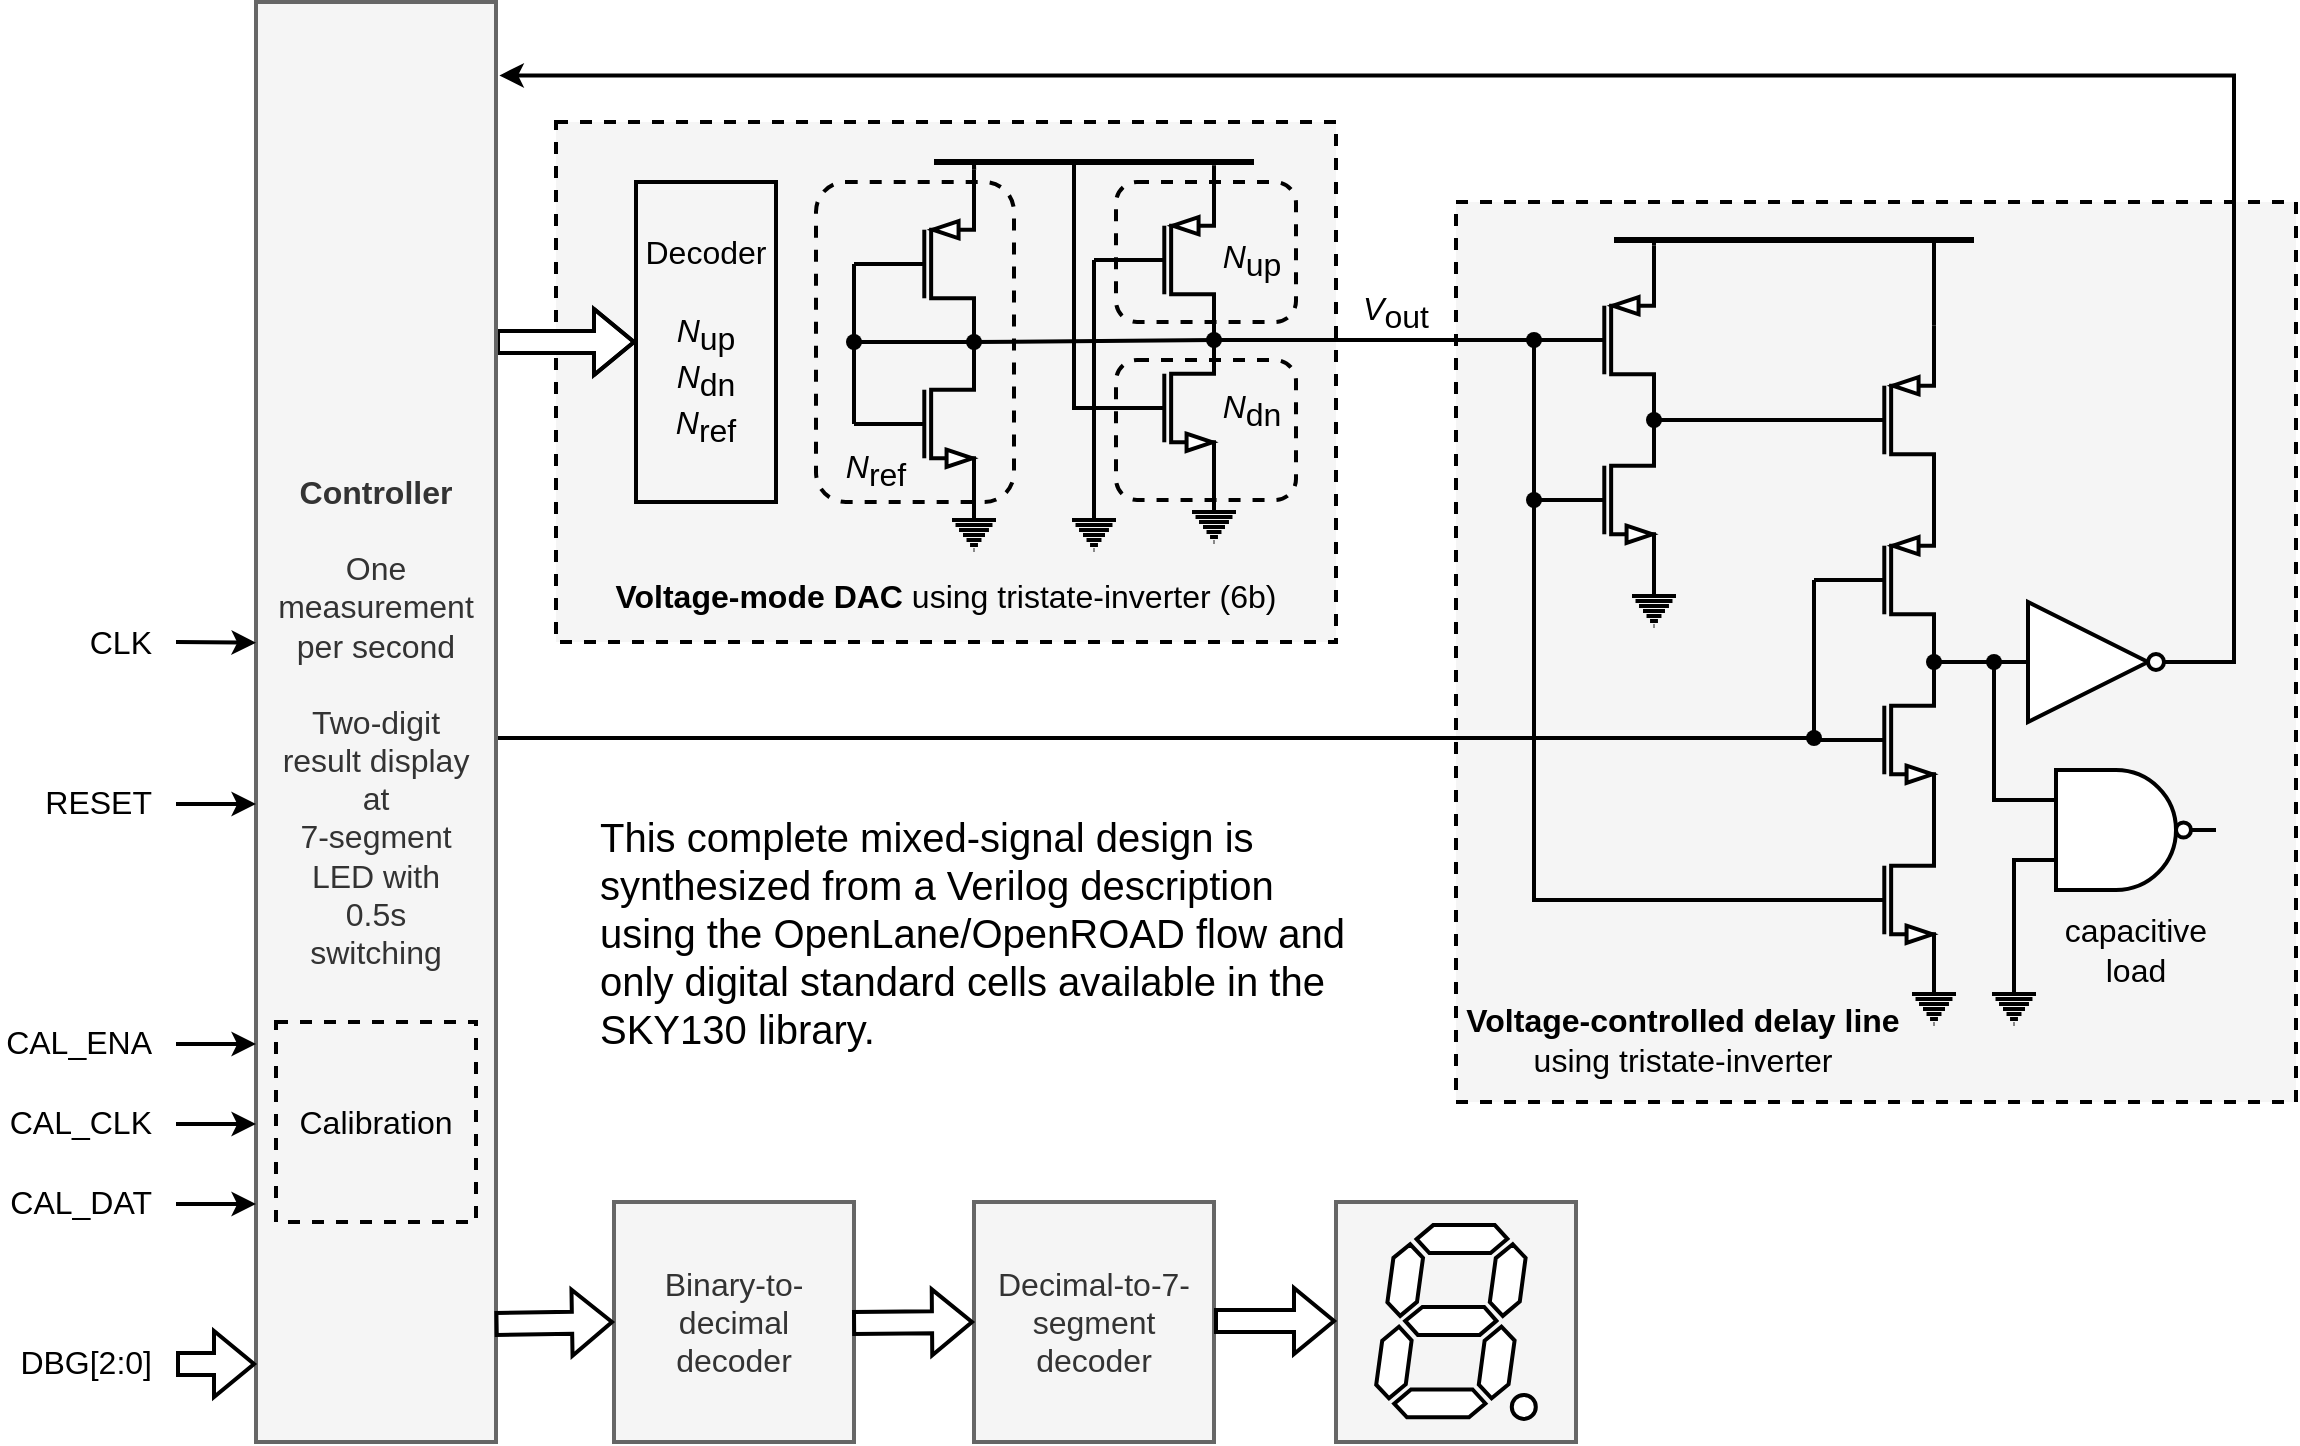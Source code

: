 <mxfile version="21.2.1" type="device">
  <diagram name="Page-1" id="-ehbrMDcGk8Br0xbLhQl">
    <mxGraphModel dx="2954" dy="1155" grid="1" gridSize="10" guides="1" tooltips="1" connect="1" arrows="1" fold="1" page="1" pageScale="1" pageWidth="1169" pageHeight="827" math="0" shadow="0">
      <root>
        <mxCell id="0" />
        <mxCell id="1" parent="0" />
        <mxCell id="TYAT_m3Qwc5HiXnAlvp4-101" value="" style="rounded=0;whiteSpace=wrap;strokeWidth=2;fontSize=16;fillColor=#f5f5f5;dashed=1;fontColor=#333333;strokeColor=default;" parent="1" vertex="1">
          <mxGeometry x="738" y="140" width="420" height="450" as="geometry" />
        </mxCell>
        <mxCell id="TYAT_m3Qwc5HiXnAlvp4-100" value="" style="rounded=0;whiteSpace=wrap;html=1;strokeWidth=2;fontSize=16;fillColor=#f5f5f5;dashed=1;fontColor=#333333;strokeColor=default;" parent="1" vertex="1">
          <mxGeometry x="288" y="100" width="390" height="260" as="geometry" />
        </mxCell>
        <mxCell id="TYAT_m3Qwc5HiXnAlvp4-6" style="edgeStyle=orthogonalEdgeStyle;rounded=0;orthogonalLoop=1;jettySize=auto;html=1;exitX=0;exitY=0.5;exitDx=0;exitDy=0;exitPerimeter=0;entryX=0;entryY=0.5;entryDx=0;entryDy=0;entryPerimeter=0;endArrow=none;endFill=0;strokeWidth=2;fontSize=16;" parent="1" source="TYAT_m3Qwc5HiXnAlvp4-1" target="TYAT_m3Qwc5HiXnAlvp4-2" edge="1">
          <mxGeometry relative="1" as="geometry">
            <Array as="points">
              <mxPoint x="917" y="359" />
              <mxPoint x="917" y="359" />
            </Array>
          </mxGeometry>
        </mxCell>
        <mxCell id="TYAT_m3Qwc5HiXnAlvp4-1" value="" style="verticalLabelPosition=bottom;shadow=0;dashed=0;align=center;html=1;verticalAlign=top;shape=mxgraph.electrical.transistors.pmos;pointerEvents=1;strokeWidth=2;fontSize=16;" parent="1" vertex="1">
          <mxGeometry x="917" y="279" width="60" height="100" as="geometry" />
        </mxCell>
        <mxCell id="TYAT_m3Qwc5HiXnAlvp4-2" value="" style="verticalLabelPosition=bottom;shadow=0;dashed=0;align=center;html=1;verticalAlign=top;shape=mxgraph.electrical.transistors.nmos;pointerEvents=1;strokeWidth=2;fontSize=16;" parent="1" vertex="1">
          <mxGeometry x="917" y="359" width="60" height="100" as="geometry" />
        </mxCell>
        <mxCell id="TYAT_m3Qwc5HiXnAlvp4-19" style="edgeStyle=orthogonalEdgeStyle;rounded=0;orthogonalLoop=1;jettySize=auto;html=1;exitX=0;exitY=0.5;exitDx=0;exitDy=0;exitPerimeter=0;entryX=0.514;entryY=0.664;entryDx=0;entryDy=0;entryPerimeter=0;endArrow=none;endFill=0;strokeWidth=2;fontSize=16;" parent="1" source="TYAT_m3Qwc5HiXnAlvp4-3" target="TYAT_m3Qwc5HiXnAlvp4-18" edge="1">
          <mxGeometry relative="1" as="geometry">
            <Array as="points">
              <mxPoint x="777" y="489" />
            </Array>
          </mxGeometry>
        </mxCell>
        <mxCell id="TYAT_m3Qwc5HiXnAlvp4-3" value="" style="verticalLabelPosition=bottom;shadow=0;dashed=0;align=center;html=1;verticalAlign=top;shape=mxgraph.electrical.transistors.nmos;pointerEvents=1;strokeWidth=2;fontSize=16;" parent="1" vertex="1">
          <mxGeometry x="917" y="439" width="60" height="100" as="geometry" />
        </mxCell>
        <mxCell id="TYAT_m3Qwc5HiXnAlvp4-4" value="" style="verticalLabelPosition=bottom;shadow=0;dashed=0;align=center;html=1;verticalAlign=top;shape=mxgraph.electrical.transistors.pmos;pointerEvents=1;strokeWidth=2;fontSize=16;" parent="1" vertex="1">
          <mxGeometry x="917" y="199" width="60" height="100" as="geometry" />
        </mxCell>
        <mxCell id="TYAT_m3Qwc5HiXnAlvp4-8" value="" style="verticalLabelPosition=bottom;shadow=0;dashed=0;align=center;html=1;verticalAlign=top;shape=mxgraph.electrical.transistors.pmos;pointerEvents=1;strokeWidth=2;fontSize=16;" parent="1" vertex="1">
          <mxGeometry x="777" y="159" width="60" height="100" as="geometry" />
        </mxCell>
        <mxCell id="TYAT_m3Qwc5HiXnAlvp4-12" value="" style="pointerEvents=1;verticalLabelPosition=bottom;shadow=0;dashed=0;align=center;html=1;verticalAlign=top;shape=mxgraph.electrical.signal_sources.protective_earth;strokeWidth=2;fontSize=16;" parent="1" vertex="1">
          <mxGeometry x="826" y="332" width="22" height="20" as="geometry" />
        </mxCell>
        <mxCell id="TYAT_m3Qwc5HiXnAlvp4-15" value="" style="endArrow=none;html=1;rounded=0;entryX=0;entryY=0.5;entryDx=0;entryDy=0;entryPerimeter=0;exitDx=0;exitDy=0;exitPerimeter=0;strokeWidth=2;fontSize=16;" parent="1" source="TYAT_m3Qwc5HiXnAlvp4-77" target="TYAT_m3Qwc5HiXnAlvp4-8" edge="1">
          <mxGeometry width="50" height="50" relative="1" as="geometry">
            <mxPoint x="667" y="279" as="sourcePoint" />
            <mxPoint x="717" y="229" as="targetPoint" />
          </mxGeometry>
        </mxCell>
        <mxCell id="TYAT_m3Qwc5HiXnAlvp4-16" value="" style="shape=waypoint;sketch=0;fillStyle=solid;size=6;pointerEvents=1;points=[];fillColor=none;resizable=0;rotatable=0;perimeter=centerPerimeter;snapToPoint=1;strokeWidth=2;fontSize=16;" parent="1" vertex="1">
          <mxGeometry x="907" y="398" width="20" height="20" as="geometry" />
        </mxCell>
        <mxCell id="TYAT_m3Qwc5HiXnAlvp4-17" value="" style="endArrow=none;html=1;rounded=0;entryDx=0;entryDy=0;entryPerimeter=0;exitX=0;exitY=0.5;exitDx=0;exitDy=0;exitPerimeter=0;strokeWidth=2;fontSize=16;" parent="1" target="TYAT_m3Qwc5HiXnAlvp4-18" edge="1">
          <mxGeometry width="50" height="50" relative="1" as="geometry">
            <mxPoint x="777" y="289" as="sourcePoint" />
            <mxPoint x="777" y="209" as="targetPoint" />
          </mxGeometry>
        </mxCell>
        <mxCell id="TYAT_m3Qwc5HiXnAlvp4-18" value="" style="shape=waypoint;sketch=0;fillStyle=solid;size=6;pointerEvents=1;points=[];fillColor=none;resizable=0;rotatable=0;perimeter=centerPerimeter;snapToPoint=1;strokeWidth=2;fontSize=16;" parent="1" vertex="1">
          <mxGeometry x="767" y="279" width="20" height="20" as="geometry" />
        </mxCell>
        <mxCell id="TYAT_m3Qwc5HiXnAlvp4-20" value="" style="verticalLabelPosition=bottom;shadow=0;dashed=0;align=center;html=1;verticalAlign=top;shape=mxgraph.electrical.transistors.nmos;pointerEvents=1;strokeWidth=2;fontSize=16;" parent="1" vertex="1">
          <mxGeometry x="777" y="239" width="60" height="100" as="geometry" />
        </mxCell>
        <mxCell id="TYAT_m3Qwc5HiXnAlvp4-22" value="" style="endArrow=none;html=1;rounded=0;strokeWidth=3;fontSize=16;" parent="1" edge="1">
          <mxGeometry width="50" height="50" relative="1" as="geometry">
            <mxPoint x="817" y="159" as="sourcePoint" />
            <mxPoint x="997" y="159" as="targetPoint" />
          </mxGeometry>
        </mxCell>
        <mxCell id="TYAT_m3Qwc5HiXnAlvp4-25" value="" style="endArrow=none;html=1;rounded=0;exitX=1;exitY=0;exitDx=0;exitDy=0;exitPerimeter=0;strokeWidth=2;fontSize=16;" parent="1" source="TYAT_m3Qwc5HiXnAlvp4-8" edge="1">
          <mxGeometry width="50" height="50" relative="1" as="geometry">
            <mxPoint x="887" y="299" as="sourcePoint" />
            <mxPoint x="837" y="159" as="targetPoint" />
          </mxGeometry>
        </mxCell>
        <mxCell id="TYAT_m3Qwc5HiXnAlvp4-27" value="" style="endArrow=none;html=1;rounded=0;exitX=1;exitY=0;exitDx=0;exitDy=0;exitPerimeter=0;strokeWidth=2;fontSize=16;" parent="1" source="TYAT_m3Qwc5HiXnAlvp4-4" edge="1">
          <mxGeometry width="50" height="50" relative="1" as="geometry">
            <mxPoint x="877" y="249" as="sourcePoint" />
            <mxPoint x="977" y="159" as="targetPoint" />
          </mxGeometry>
        </mxCell>
        <mxCell id="TYAT_m3Qwc5HiXnAlvp4-28" value="" style="shape=waypoint;sketch=0;fillStyle=solid;size=6;pointerEvents=1;points=[];fillColor=none;resizable=0;rotatable=0;perimeter=centerPerimeter;snapToPoint=1;strokeWidth=2;fontSize=16;" parent="1" vertex="1">
          <mxGeometry x="827" y="239" width="20" height="20" as="geometry" />
        </mxCell>
        <mxCell id="TYAT_m3Qwc5HiXnAlvp4-29" value="" style="endArrow=none;html=1;rounded=0;entryX=0;entryY=0.5;entryDx=0;entryDy=0;entryPerimeter=0;exitX=0.608;exitY=0.508;exitDx=0;exitDy=0;exitPerimeter=0;strokeWidth=2;fontSize=16;" parent="1" source="TYAT_m3Qwc5HiXnAlvp4-28" target="TYAT_m3Qwc5HiXnAlvp4-4" edge="1">
          <mxGeometry width="50" height="50" relative="1" as="geometry">
            <mxPoint x="877" y="309" as="sourcePoint" />
            <mxPoint x="927" y="259" as="targetPoint" />
          </mxGeometry>
        </mxCell>
        <mxCell id="TYAT_m3Qwc5HiXnAlvp4-30" value="" style="pointerEvents=1;verticalLabelPosition=bottom;shadow=0;dashed=0;align=center;html=1;verticalAlign=top;shape=mxgraph.electrical.signal_sources.protective_earth;strokeWidth=2;fontSize=16;" parent="1" vertex="1">
          <mxGeometry x="966" y="531" width="22" height="20" as="geometry" />
        </mxCell>
        <mxCell id="TYAT_m3Qwc5HiXnAlvp4-31" style="edgeStyle=orthogonalEdgeStyle;rounded=0;orthogonalLoop=1;jettySize=auto;html=1;exitX=0;exitY=0.5;exitDx=0;exitDy=0;exitPerimeter=0;entryX=0;entryY=0.5;entryDx=0;entryDy=0;entryPerimeter=0;endArrow=none;endFill=0;strokeWidth=2;fontSize=16;" parent="1" source="TYAT_m3Qwc5HiXnAlvp4-32" target="TYAT_m3Qwc5HiXnAlvp4-33" edge="1">
          <mxGeometry relative="1" as="geometry">
            <Array as="points">
              <mxPoint x="437" y="201" />
              <mxPoint x="437" y="201" />
            </Array>
          </mxGeometry>
        </mxCell>
        <mxCell id="TYAT_m3Qwc5HiXnAlvp4-44" style="edgeStyle=orthogonalEdgeStyle;rounded=0;orthogonalLoop=1;jettySize=auto;html=1;exitX=1;exitY=0;exitDx=0;exitDy=0;exitPerimeter=0;endArrow=none;endFill=0;strokeWidth=2;fontSize=16;" parent="1" source="TYAT_m3Qwc5HiXnAlvp4-32" edge="1">
          <mxGeometry relative="1" as="geometry">
            <mxPoint x="497.096" y="123.877" as="targetPoint" />
            <Array as="points">
              <mxPoint x="497" y="121" />
              <mxPoint x="497" y="121" />
            </Array>
          </mxGeometry>
        </mxCell>
        <mxCell id="TYAT_m3Qwc5HiXnAlvp4-32" value="" style="verticalLabelPosition=bottom;shadow=0;dashed=0;align=center;html=1;verticalAlign=top;shape=mxgraph.electrical.transistors.pmos;pointerEvents=1;strokeWidth=2;fontSize=16;" parent="1" vertex="1">
          <mxGeometry x="437" y="121" width="60" height="100" as="geometry" />
        </mxCell>
        <mxCell id="TYAT_m3Qwc5HiXnAlvp4-33" value="" style="verticalLabelPosition=bottom;shadow=0;dashed=0;align=center;html=1;verticalAlign=top;shape=mxgraph.electrical.transistors.nmos;pointerEvents=1;strokeWidth=2;fontSize=16;" parent="1" vertex="1">
          <mxGeometry x="437" y="201" width="60" height="100" as="geometry" />
        </mxCell>
        <mxCell id="TYAT_m3Qwc5HiXnAlvp4-34" value="" style="shape=waypoint;sketch=0;fillStyle=solid;size=6;pointerEvents=1;points=[];fillColor=none;resizable=0;rotatable=0;perimeter=centerPerimeter;snapToPoint=1;strokeWidth=2;fontSize=16;" parent="1" vertex="1">
          <mxGeometry x="427" y="200" width="20" height="20" as="geometry" />
        </mxCell>
        <mxCell id="TYAT_m3Qwc5HiXnAlvp4-35" value="" style="pointerEvents=1;verticalLabelPosition=bottom;shadow=0;dashed=0;align=center;html=1;verticalAlign=top;shape=mxgraph.electrical.signal_sources.protective_earth;strokeWidth=2;fontSize=16;" parent="1" vertex="1">
          <mxGeometry x="486" y="294" width="22" height="20" as="geometry" />
        </mxCell>
        <mxCell id="TYAT_m3Qwc5HiXnAlvp4-43" style="edgeStyle=orthogonalEdgeStyle;rounded=0;orthogonalLoop=1;jettySize=auto;html=1;exitX=0;exitY=0.5;exitDx=0;exitDy=0;exitPerimeter=0;endArrow=none;endFill=0;strokeWidth=2;fontSize=16;" parent="1" source="TYAT_m3Qwc5HiXnAlvp4-38" edge="1">
          <mxGeometry relative="1" as="geometry">
            <mxPoint x="547" y="120" as="targetPoint" />
            <Array as="points">
              <mxPoint x="547" y="243" />
              <mxPoint x="547" y="120" />
            </Array>
          </mxGeometry>
        </mxCell>
        <mxCell id="TYAT_m3Qwc5HiXnAlvp4-38" value="" style="verticalLabelPosition=bottom;shadow=0;dashed=0;align=center;html=1;verticalAlign=top;shape=mxgraph.electrical.transistors.nmos;pointerEvents=1;strokeWidth=2;fontSize=16;" parent="1" vertex="1">
          <mxGeometry x="557" y="193" width="60" height="100" as="geometry" />
        </mxCell>
        <mxCell id="TYAT_m3Qwc5HiXnAlvp4-39" value="" style="pointerEvents=1;verticalLabelPosition=bottom;shadow=0;dashed=0;align=center;html=1;verticalAlign=top;shape=mxgraph.electrical.signal_sources.protective_earth;strokeWidth=2;fontSize=16;" parent="1" vertex="1">
          <mxGeometry x="606" y="290" width="22" height="20" as="geometry" />
        </mxCell>
        <mxCell id="TYAT_m3Qwc5HiXnAlvp4-45" style="edgeStyle=orthogonalEdgeStyle;rounded=0;orthogonalLoop=1;jettySize=auto;html=1;exitX=1;exitY=0;exitDx=0;exitDy=0;exitPerimeter=0;endArrow=none;endFill=0;strokeWidth=2;fontSize=16;" parent="1" source="TYAT_m3Qwc5HiXnAlvp4-40" edge="1">
          <mxGeometry relative="1" as="geometry">
            <mxPoint x="617.096" y="121.781" as="targetPoint" />
          </mxGeometry>
        </mxCell>
        <mxCell id="TYAT_m3Qwc5HiXnAlvp4-48" style="edgeStyle=orthogonalEdgeStyle;rounded=0;orthogonalLoop=1;jettySize=auto;html=1;exitX=0;exitY=0.5;exitDx=0;exitDy=0;exitPerimeter=0;entryX=0.5;entryY=0;entryDx=0;entryDy=0;entryPerimeter=0;endArrow=none;endFill=0;strokeWidth=2;fontSize=16;" parent="1" edge="1">
          <mxGeometry relative="1" as="geometry">
            <mxPoint x="557" y="169" as="sourcePoint" />
            <mxPoint x="557" y="294" as="targetPoint" />
            <Array as="points">
              <mxPoint x="557" y="270" />
              <mxPoint x="557" y="270" />
            </Array>
          </mxGeometry>
        </mxCell>
        <mxCell id="TYAT_m3Qwc5HiXnAlvp4-40" value="" style="verticalLabelPosition=bottom;shadow=0;dashed=0;align=center;html=1;verticalAlign=top;shape=mxgraph.electrical.transistors.pmos;pointerEvents=1;strokeWidth=2;fontSize=16;" parent="1" vertex="1">
          <mxGeometry x="557" y="119" width="60" height="100" as="geometry" />
        </mxCell>
        <mxCell id="TYAT_m3Qwc5HiXnAlvp4-41" value="" style="endArrow=none;html=1;rounded=0;strokeWidth=3;fontSize=16;" parent="1" edge="1">
          <mxGeometry width="50" height="50" relative="1" as="geometry">
            <mxPoint x="477" y="120" as="sourcePoint" />
            <mxPoint x="637" y="120" as="targetPoint" />
          </mxGeometry>
        </mxCell>
        <mxCell id="TYAT_m3Qwc5HiXnAlvp4-46" value="" style="endArrow=none;html=1;rounded=0;exitX=1;exitY=0;exitDx=0;exitDy=0;exitPerimeter=0;strokeWidth=2;fontSize=16;" parent="1" source="TYAT_m3Qwc5HiXnAlvp4-40" edge="1">
          <mxGeometry width="50" height="50" relative="1" as="geometry">
            <mxPoint x="587" y="150" as="sourcePoint" />
            <mxPoint x="617" y="120" as="targetPoint" />
          </mxGeometry>
        </mxCell>
        <mxCell id="TYAT_m3Qwc5HiXnAlvp4-47" value="" style="pointerEvents=1;verticalLabelPosition=bottom;shadow=0;dashed=0;align=center;html=1;verticalAlign=top;shape=mxgraph.electrical.signal_sources.protective_earth;strokeWidth=2;fontSize=16;" parent="1" vertex="1">
          <mxGeometry x="546" y="294" width="22" height="20" as="geometry" />
        </mxCell>
        <mxCell id="TYAT_m3Qwc5HiXnAlvp4-49" value="" style="shape=waypoint;sketch=0;fillStyle=solid;size=6;pointerEvents=1;points=[];fillColor=none;resizable=0;rotatable=0;perimeter=centerPerimeter;snapToPoint=1;strokeWidth=2;fontSize=16;" parent="1" vertex="1">
          <mxGeometry x="487" y="200" width="20" height="20" as="geometry" />
        </mxCell>
        <mxCell id="TYAT_m3Qwc5HiXnAlvp4-50" value="" style="shape=waypoint;sketch=0;fillStyle=solid;size=6;pointerEvents=1;points=[];fillColor=none;resizable=0;rotatable=0;perimeter=centerPerimeter;snapToPoint=1;strokeWidth=2;fontSize=16;" parent="1" vertex="1">
          <mxGeometry x="607" y="199" width="20" height="20" as="geometry" />
        </mxCell>
        <mxCell id="TYAT_m3Qwc5HiXnAlvp4-52" value="" style="endArrow=none;html=1;rounded=0;exitX=0.643;exitY=0.591;exitDx=0;exitDy=0;exitPerimeter=0;entryX=0.643;entryY=0.5;entryDx=0;entryDy=0;entryPerimeter=0;strokeWidth=2;fontSize=16;" parent="1" source="TYAT_m3Qwc5HiXnAlvp4-34" target="TYAT_m3Qwc5HiXnAlvp4-49" edge="1">
          <mxGeometry width="50" height="50" relative="1" as="geometry">
            <mxPoint x="587" y="270" as="sourcePoint" />
            <mxPoint x="637" y="220" as="targetPoint" />
          </mxGeometry>
        </mxCell>
        <mxCell id="TYAT_m3Qwc5HiXnAlvp4-53" value="" style="endArrow=none;html=1;rounded=0;entryX=0.552;entryY=0.618;entryDx=0;entryDy=0;entryPerimeter=0;strokeWidth=2;fontSize=16;" parent="1" source="TYAT_m3Qwc5HiXnAlvp4-49" target="TYAT_m3Qwc5HiXnAlvp4-50" edge="1">
          <mxGeometry width="50" height="50" relative="1" as="geometry">
            <mxPoint x="587" y="270" as="sourcePoint" />
            <mxPoint x="637" y="220" as="targetPoint" />
          </mxGeometry>
        </mxCell>
        <mxCell id="TYAT_m3Qwc5HiXnAlvp4-54" value="" style="rounded=1;whiteSpace=wrap;html=1;fillColor=none;dashed=1;fontSize=16;strokeWidth=2;" parent="1" vertex="1">
          <mxGeometry x="418" y="130" width="99" height="160" as="geometry" />
        </mxCell>
        <mxCell id="TYAT_m3Qwc5HiXnAlvp4-55" value="" style="rounded=1;whiteSpace=wrap;html=1;fillColor=none;dashed=1;fontSize=16;strokeWidth=2;" parent="1" vertex="1">
          <mxGeometry x="568" y="130" width="90" height="70" as="geometry" />
        </mxCell>
        <mxCell id="TYAT_m3Qwc5HiXnAlvp4-56" value="" style="rounded=1;whiteSpace=wrap;html=1;fillColor=none;dashed=1;fontSize=16;strokeWidth=2;" parent="1" vertex="1">
          <mxGeometry x="568" y="219" width="90" height="70" as="geometry" />
        </mxCell>
        <mxCell id="TYAT_m3Qwc5HiXnAlvp4-58" value="&lt;font style=&quot;font-size: 16px;&quot;&gt;&lt;i style=&quot;font-size: 16px;&quot;&gt;N&lt;/i&gt;&lt;sub style=&quot;font-size: 16px;&quot;&gt;up&lt;/sub&gt;&lt;/font&gt;" style="text;html=1;strokeColor=none;fillColor=none;align=center;verticalAlign=middle;whiteSpace=wrap;rounded=0;fontSize=16;strokeWidth=2;" parent="1" vertex="1">
          <mxGeometry x="606" y="154" width="60" height="30" as="geometry" />
        </mxCell>
        <mxCell id="TYAT_m3Qwc5HiXnAlvp4-59" value="&lt;font style=&quot;font-size: 16px;&quot;&gt;&lt;i style=&quot;font-size: 16px;&quot;&gt;N&lt;/i&gt;&lt;sub style=&quot;font-size: 16px;&quot;&gt;dn&lt;/sub&gt;&lt;/font&gt;" style="text;html=1;strokeColor=none;fillColor=none;align=center;verticalAlign=middle;whiteSpace=wrap;rounded=0;fontSize=16;strokeWidth=2;" parent="1" vertex="1">
          <mxGeometry x="606" y="229" width="60" height="30" as="geometry" />
        </mxCell>
        <mxCell id="TYAT_m3Qwc5HiXnAlvp4-60" value="&lt;font style=&quot;font-size: 16px;&quot;&gt;&lt;span style=&quot;font-style: italic; font-size: 16px;&quot;&gt;N&lt;/span&gt;&lt;span style=&quot;font-size: 16px;&quot;&gt;&lt;sub style=&quot;font-size: 16px;&quot;&gt;ref&lt;/sub&gt;&lt;/span&gt;&lt;/font&gt;" style="text;html=1;strokeColor=none;fillColor=none;align=center;verticalAlign=middle;whiteSpace=wrap;rounded=0;fontSize=16;strokeWidth=2;" parent="1" vertex="1">
          <mxGeometry x="418" y="259" width="60" height="30" as="geometry" />
        </mxCell>
        <mxCell id="TYAT_m3Qwc5HiXnAlvp4-63" value="&lt;font style=&quot;font-size: 16px;&quot;&gt;Decoder&lt;br style=&quot;font-size: 16px;&quot;&gt;&lt;br style=&quot;font-size: 16px;&quot;&gt;&lt;i style=&quot;font-size: 16px;&quot;&gt;N&lt;/i&gt;&lt;sub style=&quot;font-size: 16px;&quot;&gt;up&lt;/sub&gt;&lt;br style=&quot;font-size: 16px;&quot;&gt;&lt;i style=&quot;font-size: 16px;&quot;&gt;N&lt;/i&gt;&lt;sub style=&quot;font-size: 16px;&quot;&gt;dn&lt;/sub&gt;&lt;br style=&quot;font-size: 16px;&quot;&gt;&lt;i style=&quot;font-size: 16px;&quot;&gt;N&lt;/i&gt;&lt;sub style=&quot;font-size: 16px;&quot;&gt;ref&lt;/sub&gt;&lt;br style=&quot;font-size: 16px;&quot;&gt;&lt;/font&gt;" style="rounded=0;whiteSpace=wrap;html=1;fillColor=none;strokeWidth=2;fontSize=16;" parent="1" vertex="1">
          <mxGeometry x="328" y="130" width="70" height="160" as="geometry" />
        </mxCell>
        <mxCell id="TYAT_m3Qwc5HiXnAlvp4-64" value="&lt;b&gt;Voltage-mode DAC&lt;/b&gt; using tristate-inverter (6b)" style="text;html=1;strokeColor=none;fillColor=none;align=center;verticalAlign=middle;whiteSpace=wrap;rounded=0;fontSize=16;strokeWidth=2;" parent="1" vertex="1">
          <mxGeometry x="313" y="322" width="340" height="30" as="geometry" />
        </mxCell>
        <mxCell id="TYAT_m3Qwc5HiXnAlvp4-65" value="" style="shape=flexArrow;endArrow=classic;html=1;rounded=0;entryX=0;entryY=0.5;entryDx=0;entryDy=0;fillColor=default;strokeWidth=2;fontSize=16;" parent="1" target="TYAT_m3Qwc5HiXnAlvp4-63" edge="1">
          <mxGeometry width="50" height="50" relative="1" as="geometry">
            <mxPoint x="258" y="210" as="sourcePoint" />
            <mxPoint x="157" y="200" as="targetPoint" />
            <Array as="points">
              <mxPoint x="288" y="210" />
            </Array>
          </mxGeometry>
        </mxCell>
        <mxCell id="TYAT_m3Qwc5HiXnAlvp4-71" style="edgeStyle=orthogonalEdgeStyle;rounded=0;orthogonalLoop=1;jettySize=auto;html=1;exitX=0;exitY=0.25;exitDx=0;exitDy=0;exitPerimeter=0;entryX=0.648;entryY=0.996;entryDx=0;entryDy=0;entryPerimeter=0;endArrow=none;endFill=0;strokeWidth=2;fontSize=16;" parent="1" source="TYAT_m3Qwc5HiXnAlvp4-66" target="TYAT_m3Qwc5HiXnAlvp4-70" edge="1">
          <mxGeometry relative="1" as="geometry">
            <Array as="points">
              <mxPoint x="1007" y="439" />
            </Array>
          </mxGeometry>
        </mxCell>
        <mxCell id="TYAT_m3Qwc5HiXnAlvp4-66" value="" style="verticalLabelPosition=bottom;shadow=0;dashed=0;align=center;html=1;verticalAlign=top;shape=mxgraph.electrical.logic_gates.logic_gate;operation=and;negating=1;negSize=0.15;strokeWidth=2;fontSize=16;" parent="1" vertex="1">
          <mxGeometry x="1018" y="424" width="100" height="60" as="geometry" />
        </mxCell>
        <mxCell id="TYAT_m3Qwc5HiXnAlvp4-91" style="edgeStyle=orthogonalEdgeStyle;rounded=0;orthogonalLoop=1;jettySize=auto;html=1;exitX=1;exitY=0.5;exitDx=0;exitDy=0;exitPerimeter=0;entryX=1.014;entryY=0.051;entryDx=0;entryDy=0;entryPerimeter=0;strokeWidth=2;" parent="1" source="TYAT_m3Qwc5HiXnAlvp4-67" target="TYAT_m3Qwc5HiXnAlvp4-86" edge="1">
          <mxGeometry relative="1" as="geometry">
            <Array as="points">
              <mxPoint x="1127" y="370" />
              <mxPoint x="1127" y="77" />
            </Array>
          </mxGeometry>
        </mxCell>
        <mxCell id="TYAT_m3Qwc5HiXnAlvp4-67" value="" style="verticalLabelPosition=bottom;shadow=0;dashed=0;align=center;html=1;verticalAlign=top;shape=mxgraph.electrical.logic_gates.inverter_2;strokeWidth=2;fontSize=16;" parent="1" vertex="1">
          <mxGeometry x="1007" y="340" width="100" height="60" as="geometry" />
        </mxCell>
        <mxCell id="TYAT_m3Qwc5HiXnAlvp4-68" value="" style="shape=waypoint;sketch=0;fillStyle=solid;size=6;pointerEvents=1;points=[];fillColor=none;resizable=0;rotatable=0;perimeter=centerPerimeter;snapToPoint=1;strokeWidth=2;fontSize=16;" parent="1" vertex="1">
          <mxGeometry x="967" y="360" width="20" height="20" as="geometry" />
        </mxCell>
        <mxCell id="TYAT_m3Qwc5HiXnAlvp4-69" value="" style="endArrow=none;html=1;rounded=0;entryX=0;entryY=0.5;entryDx=0;entryDy=0;entryPerimeter=0;strokeWidth=2;fontSize=16;" parent="1" source="TYAT_m3Qwc5HiXnAlvp4-68" target="TYAT_m3Qwc5HiXnAlvp4-67" edge="1">
          <mxGeometry width="50" height="50" relative="1" as="geometry">
            <mxPoint x="987" y="480" as="sourcePoint" />
            <mxPoint x="1037" y="430" as="targetPoint" />
          </mxGeometry>
        </mxCell>
        <mxCell id="TYAT_m3Qwc5HiXnAlvp4-70" value="" style="shape=waypoint;sketch=0;fillStyle=solid;size=6;pointerEvents=1;points=[];fillColor=none;resizable=0;rotatable=0;perimeter=centerPerimeter;snapToPoint=1;strokeWidth=2;fontSize=16;" parent="1" vertex="1">
          <mxGeometry x="997" y="360" width="20" height="20" as="geometry" />
        </mxCell>
        <mxCell id="TYAT_m3Qwc5HiXnAlvp4-74" style="edgeStyle=orthogonalEdgeStyle;rounded=0;orthogonalLoop=1;jettySize=auto;html=1;exitX=0.5;exitY=0;exitDx=0;exitDy=0;exitPerimeter=0;entryX=0;entryY=0.75;entryDx=0;entryDy=0;entryPerimeter=0;endArrow=none;endFill=0;strokeWidth=2;fontSize=16;" parent="1" source="TYAT_m3Qwc5HiXnAlvp4-72" target="TYAT_m3Qwc5HiXnAlvp4-66" edge="1">
          <mxGeometry relative="1" as="geometry">
            <Array as="points">
              <mxPoint x="1017" y="469" />
            </Array>
          </mxGeometry>
        </mxCell>
        <mxCell id="TYAT_m3Qwc5HiXnAlvp4-72" value="" style="pointerEvents=1;verticalLabelPosition=bottom;shadow=0;dashed=0;align=center;html=1;verticalAlign=top;shape=mxgraph.electrical.signal_sources.protective_earth;strokeWidth=2;fontSize=16;" parent="1" vertex="1">
          <mxGeometry x="1006" y="531" width="22" height="20" as="geometry" />
        </mxCell>
        <mxCell id="TYAT_m3Qwc5HiXnAlvp4-78" value="" style="endArrow=none;html=1;rounded=0;entryDx=0;entryDy=0;entryPerimeter=0;exitDx=0;exitDy=0;exitPerimeter=0;strokeWidth=2;fontSize=16;" parent="1" source="TYAT_m3Qwc5HiXnAlvp4-18" target="TYAT_m3Qwc5HiXnAlvp4-77" edge="1">
          <mxGeometry width="50" height="50" relative="1" as="geometry">
            <mxPoint x="777" y="289" as="sourcePoint" />
            <mxPoint x="777" y="209" as="targetPoint" />
          </mxGeometry>
        </mxCell>
        <mxCell id="TYAT_m3Qwc5HiXnAlvp4-77" value="" style="shape=waypoint;sketch=0;fillStyle=solid;size=6;pointerEvents=1;points=[];fillColor=none;resizable=0;rotatable=0;perimeter=centerPerimeter;snapToPoint=1;strokeWidth=2;fontSize=16;" parent="1" vertex="1">
          <mxGeometry x="767" y="199" width="20" height="20" as="geometry" />
        </mxCell>
        <mxCell id="TYAT_m3Qwc5HiXnAlvp4-81" value="" style="endArrow=none;html=1;rounded=0;entryX=0.367;entryY=0.567;entryDx=0;entryDy=0;entryPerimeter=0;strokeWidth=2;exitX=0.629;exitY=0.671;exitDx=0;exitDy=0;exitPerimeter=0;fontSize=16;" parent="1" source="TYAT_m3Qwc5HiXnAlvp4-50" target="TYAT_m3Qwc5HiXnAlvp4-77" edge="1">
          <mxGeometry width="50" height="50" relative="1" as="geometry">
            <mxPoint x="717" y="215.573" as="sourcePoint" />
            <mxPoint x="857" y="290" as="targetPoint" />
          </mxGeometry>
        </mxCell>
        <mxCell id="TYAT_m3Qwc5HiXnAlvp4-82" value="&lt;font style=&quot;font-size: 16px;&quot;&gt;&lt;i style=&quot;font-size: 16px;&quot;&gt;V&lt;/i&gt;&lt;sub style=&quot;font-size: 16px;&quot;&gt;out&lt;/sub&gt;&lt;/font&gt;" style="text;html=1;strokeColor=none;fillColor=none;align=center;verticalAlign=middle;whiteSpace=wrap;rounded=0;fontSize=16;strokeWidth=2;" parent="1" vertex="1">
          <mxGeometry x="678" y="180" width="60" height="30" as="geometry" />
        </mxCell>
        <mxCell id="TYAT_m3Qwc5HiXnAlvp4-83" value="&lt;span style=&quot;font-size: 16px;&quot;&gt;capacitive load&lt;/span&gt;" style="text;html=1;strokeColor=none;fillColor=none;align=center;verticalAlign=middle;whiteSpace=wrap;rounded=0;fontSize=16;strokeWidth=2;" parent="1" vertex="1">
          <mxGeometry x="1038" y="489" width="80" height="50" as="geometry" />
        </mxCell>
        <mxCell id="TYAT_m3Qwc5HiXnAlvp4-84" value="" style="endArrow=none;html=1;rounded=0;entryX=0.269;entryY=0.364;entryDx=0;entryDy=0;entryPerimeter=0;strokeWidth=2;fontSize=16;" parent="1" target="TYAT_m3Qwc5HiXnAlvp4-16" edge="1">
          <mxGeometry width="50" height="50" relative="1" as="geometry">
            <mxPoint x="258" y="408" as="sourcePoint" />
            <mxPoint x="597" y="380" as="targetPoint" />
          </mxGeometry>
        </mxCell>
        <mxCell id="TYAT_m3Qwc5HiXnAlvp4-85" value="&lt;b&gt;Voltage-controlled delay line&lt;/b&gt; using tristate-inverter" style="text;html=1;strokeColor=none;fillColor=none;align=center;verticalAlign=middle;whiteSpace=wrap;rounded=0;fontSize=16;strokeWidth=2;" parent="1" vertex="1">
          <mxGeometry x="736" y="534" width="231" height="50" as="geometry" />
        </mxCell>
        <mxCell id="TYAT_m3Qwc5HiXnAlvp4-86" value="&lt;b&gt;Controller&lt;/b&gt;&lt;br&gt;&lt;br&gt;One measurement per second&lt;br&gt;&lt;br&gt;Two-digit&lt;br&gt;result display&lt;br&gt;at&lt;br&gt;7-segment&lt;br&gt;LED with &lt;br&gt;0.5s&lt;br&gt;switching" style="rounded=0;whiteSpace=wrap;html=1;strokeWidth=2;fontSize=16;fillColor=#f5f5f5;fontColor=#333333;strokeColor=#666666;align=center;" parent="1" vertex="1">
          <mxGeometry x="138" y="40" width="120" height="720" as="geometry" />
        </mxCell>
        <mxCell id="TYAT_m3Qwc5HiXnAlvp4-87" value="Binary-to-decimal&lt;br&gt;decoder" style="rounded=0;whiteSpace=wrap;html=1;strokeWidth=2;fontSize=16;fillColor=#f5f5f5;fontColor=#333333;strokeColor=#666666;" parent="1" vertex="1">
          <mxGeometry x="317" y="640" width="120" height="120" as="geometry" />
        </mxCell>
        <mxCell id="TYAT_m3Qwc5HiXnAlvp4-88" value="Decimal-to-7-segment decoder" style="rounded=0;whiteSpace=wrap;html=1;strokeWidth=2;fontSize=16;fillColor=#f5f5f5;fontColor=#333333;strokeColor=#666666;" parent="1" vertex="1">
          <mxGeometry x="497" y="640" width="120" height="120" as="geometry" />
        </mxCell>
        <mxCell id="TYAT_m3Qwc5HiXnAlvp4-90" value="" style="rounded=0;whiteSpace=wrap;html=1;strokeWidth=2;fillColor=#f5f5f5;fontColor=#333333;strokeColor=#666666;" parent="1" vertex="1">
          <mxGeometry x="678" y="640" width="120" height="120" as="geometry" />
        </mxCell>
        <mxCell id="TYAT_m3Qwc5HiXnAlvp4-89" value="" style="verticalLabelPosition=bottom;shadow=0;dashed=0;align=center;html=1;verticalAlign=top;shape=mxgraph.electrical.opto_electronics.7_segment_display_with_dp;pointerEvents=1;strokeWidth=2;" parent="1" vertex="1">
          <mxGeometry x="698.1" y="651.55" width="79.8" height="96.9" as="geometry" />
        </mxCell>
        <mxCell id="TYAT_m3Qwc5HiXnAlvp4-93" value="" style="endArrow=classic;html=1;rounded=0;strokeWidth=2;" parent="1" edge="1">
          <mxGeometry width="50" height="50" relative="1" as="geometry">
            <mxPoint x="98" y="441" as="sourcePoint" />
            <mxPoint x="138" y="441" as="targetPoint" />
          </mxGeometry>
        </mxCell>
        <mxCell id="TYAT_m3Qwc5HiXnAlvp4-94" value="CLK" style="text;html=1;strokeColor=none;fillColor=none;align=right;verticalAlign=middle;whiteSpace=wrap;rounded=0;fontSize=16;strokeWidth=2;labelPosition=center;verticalLabelPosition=middle;" parent="1" vertex="1">
          <mxGeometry x="28" y="340" width="60" height="39" as="geometry" />
        </mxCell>
        <mxCell id="TYAT_m3Qwc5HiXnAlvp4-95" value="RESET" style="text;html=1;strokeColor=none;fillColor=none;align=right;verticalAlign=middle;whiteSpace=wrap;rounded=0;fontSize=16;strokeWidth=2;labelPosition=center;verticalLabelPosition=middle;" parent="1" vertex="1">
          <mxGeometry x="28" y="420" width="60" height="39" as="geometry" />
        </mxCell>
        <mxCell id="TYAT_m3Qwc5HiXnAlvp4-97" value="" style="shape=flexArrow;endArrow=classic;html=1;rounded=0;entryX=0;entryY=0.5;entryDx=0;entryDy=0;exitX=0.994;exitY=0.918;exitDx=0;exitDy=0;exitPerimeter=0;fontSize=11;strokeWidth=2;" parent="1" source="TYAT_m3Qwc5HiXnAlvp4-86" target="TYAT_m3Qwc5HiXnAlvp4-87" edge="1">
          <mxGeometry width="50" height="50" relative="1" as="geometry">
            <mxPoint x="268" y="760" as="sourcePoint" />
            <mxPoint x="318" y="710" as="targetPoint" />
          </mxGeometry>
        </mxCell>
        <mxCell id="TYAT_m3Qwc5HiXnAlvp4-98" value="" style="shape=flexArrow;endArrow=classic;html=1;rounded=0;entryX=0;entryY=0.5;entryDx=0;entryDy=0;fontSize=11;strokeWidth=2;exitX=0.992;exitY=0.504;exitDx=0;exitDy=0;exitPerimeter=0;" parent="1" source="TYAT_m3Qwc5HiXnAlvp4-87" target="TYAT_m3Qwc5HiXnAlvp4-88" edge="1">
          <mxGeometry width="50" height="50" relative="1" as="geometry">
            <mxPoint x="438" y="700" as="sourcePoint" />
            <mxPoint x="487" y="699.5" as="targetPoint" />
          </mxGeometry>
        </mxCell>
        <mxCell id="TYAT_m3Qwc5HiXnAlvp4-99" value="" style="shape=flexArrow;endArrow=classic;html=1;rounded=0;entryX=0;entryY=0.5;entryDx=0;entryDy=0;fontSize=11;strokeWidth=2;exitX=0.992;exitY=0.504;exitDx=0;exitDy=0;exitPerimeter=0;" parent="1" edge="1">
          <mxGeometry width="50" height="50" relative="1" as="geometry">
            <mxPoint x="617" y="699.5" as="sourcePoint" />
            <mxPoint x="678" y="699.5" as="targetPoint" />
          </mxGeometry>
        </mxCell>
        <mxCell id="TYAT_m3Qwc5HiXnAlvp4-102" value="" style="endArrow=classic;html=1;rounded=0;strokeWidth=2;" parent="1" edge="1">
          <mxGeometry width="50" height="50" relative="1" as="geometry">
            <mxPoint x="98" y="360" as="sourcePoint" />
            <mxPoint x="138" y="360.35" as="targetPoint" />
          </mxGeometry>
        </mxCell>
        <mxCell id="TYAT_m3Qwc5HiXnAlvp4-103" value="This complete mixed-signal design is synthesized from a Verilog description using the OpenLane/OpenROAD flow and only digital standard cells available in the SKY130 library." style="text;html=1;strokeColor=none;fillColor=none;align=left;verticalAlign=middle;whiteSpace=wrap;rounded=0;fontSize=20;" parent="1" vertex="1">
          <mxGeometry x="308" y="430" width="380" height="150" as="geometry" />
        </mxCell>
        <mxCell id="JVz7hkCXj1uAFaqGwZjH-2" value="" style="shape=flexArrow;endArrow=classic;html=1;rounded=0;entryX=0;entryY=0.5;entryDx=0;entryDy=0;fillColor=default;strokeWidth=2;fontSize=16;" edge="1" parent="1">
          <mxGeometry width="50" height="50" relative="1" as="geometry">
            <mxPoint x="98" y="721" as="sourcePoint" />
            <mxPoint x="138" y="721" as="targetPoint" />
            <Array as="points">
              <mxPoint x="98" y="721" />
            </Array>
          </mxGeometry>
        </mxCell>
        <mxCell id="JVz7hkCXj1uAFaqGwZjH-3" value="" style="endArrow=classic;html=1;rounded=0;strokeWidth=2;" edge="1" parent="1">
          <mxGeometry width="50" height="50" relative="1" as="geometry">
            <mxPoint x="98" y="561" as="sourcePoint" />
            <mxPoint x="138" y="561" as="targetPoint" />
          </mxGeometry>
        </mxCell>
        <mxCell id="JVz7hkCXj1uAFaqGwZjH-4" value="" style="endArrow=classic;html=1;rounded=0;strokeWidth=2;" edge="1" parent="1">
          <mxGeometry width="50" height="50" relative="1" as="geometry">
            <mxPoint x="98" y="601" as="sourcePoint" />
            <mxPoint x="138" y="601" as="targetPoint" />
          </mxGeometry>
        </mxCell>
        <mxCell id="JVz7hkCXj1uAFaqGwZjH-5" value="" style="endArrow=classic;html=1;rounded=0;strokeWidth=2;" edge="1" parent="1">
          <mxGeometry width="50" height="50" relative="1" as="geometry">
            <mxPoint x="98" y="641" as="sourcePoint" />
            <mxPoint x="138" y="641" as="targetPoint" />
          </mxGeometry>
        </mxCell>
        <mxCell id="JVz7hkCXj1uAFaqGwZjH-6" value="&lt;font style=&quot;font-size: 16px;&quot;&gt;Calibration&lt;br style=&quot;font-size: 16px;&quot;&gt;&lt;/font&gt;" style="rounded=0;whiteSpace=wrap;html=1;fillColor=none;strokeWidth=2;fontSize=16;dashed=1;" vertex="1" parent="1">
          <mxGeometry x="148" y="550" width="100" height="100" as="geometry" />
        </mxCell>
        <mxCell id="JVz7hkCXj1uAFaqGwZjH-7" value="CAL_ENA" style="text;html=1;strokeColor=none;fillColor=none;align=right;verticalAlign=middle;whiteSpace=wrap;rounded=0;fontSize=16;strokeWidth=2;labelPosition=center;verticalLabelPosition=middle;" vertex="1" parent="1">
          <mxGeometry x="10" y="540" width="78" height="39" as="geometry" />
        </mxCell>
        <mxCell id="JVz7hkCXj1uAFaqGwZjH-8" value="CAL_CLK" style="text;html=1;strokeColor=none;fillColor=none;align=right;verticalAlign=middle;whiteSpace=wrap;rounded=0;fontSize=16;strokeWidth=2;labelPosition=center;verticalLabelPosition=middle;" vertex="1" parent="1">
          <mxGeometry x="10" y="580.5" width="78" height="39" as="geometry" />
        </mxCell>
        <mxCell id="JVz7hkCXj1uAFaqGwZjH-9" value="CAL_DAT" style="text;html=1;strokeColor=none;fillColor=none;align=right;verticalAlign=middle;whiteSpace=wrap;rounded=0;fontSize=16;strokeWidth=2;labelPosition=center;verticalLabelPosition=middle;" vertex="1" parent="1">
          <mxGeometry x="10" y="620.5" width="78" height="39" as="geometry" />
        </mxCell>
        <mxCell id="JVz7hkCXj1uAFaqGwZjH-10" value="DBG[2:0]" style="text;html=1;strokeColor=none;fillColor=none;align=right;verticalAlign=middle;whiteSpace=wrap;rounded=0;fontSize=16;strokeWidth=2;labelPosition=center;verticalLabelPosition=middle;" vertex="1" parent="1">
          <mxGeometry x="10" y="700.5" width="78" height="39" as="geometry" />
        </mxCell>
      </root>
    </mxGraphModel>
  </diagram>
</mxfile>
